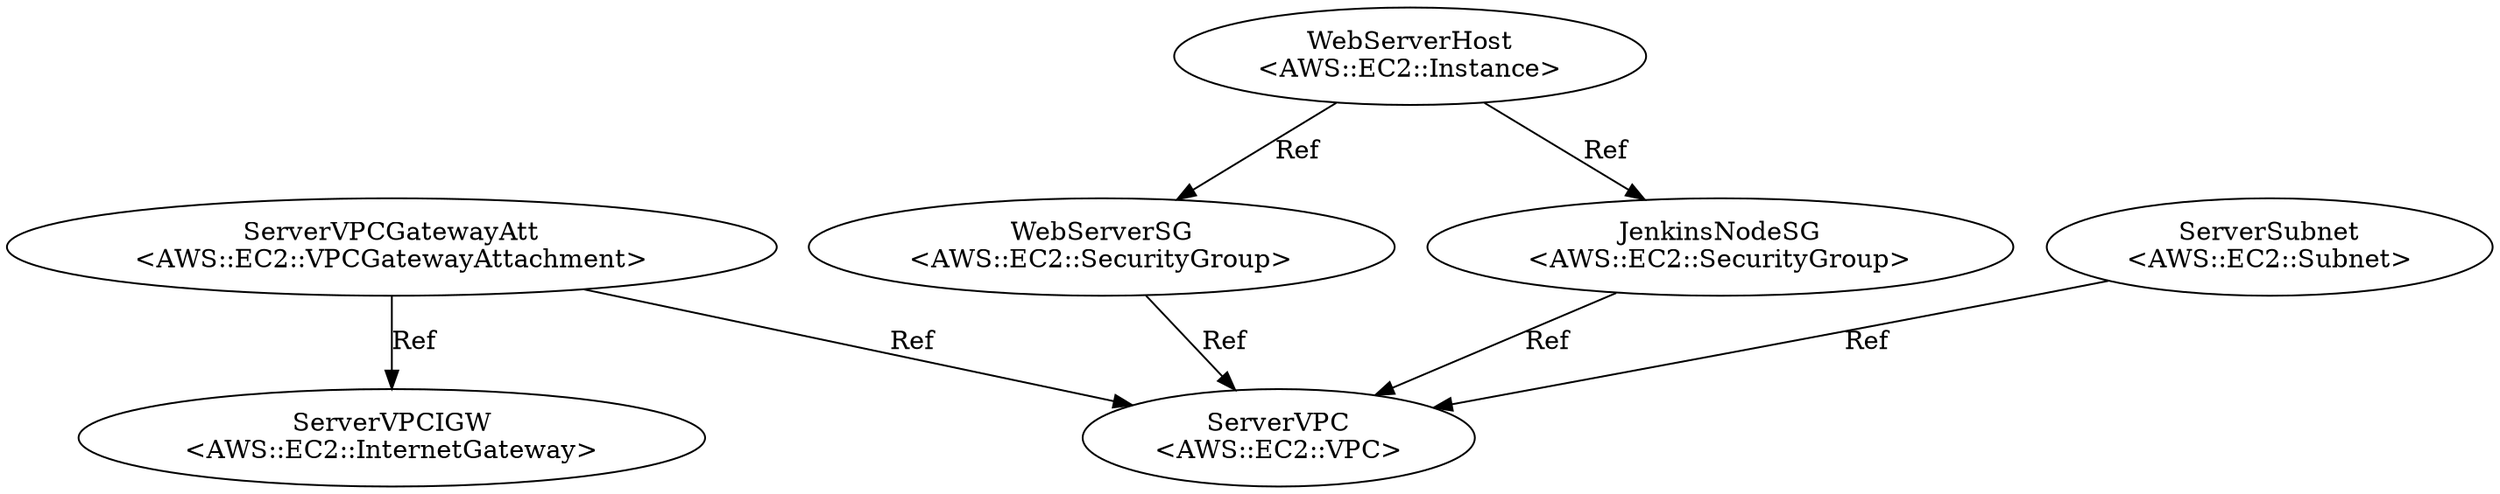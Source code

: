 digraph "template" {
ServerVPC [color=black, label="ServerVPC\n<AWS::EC2::VPC>", shape=ellipse, type=Resource];
ServerSubnet [color=black, label="ServerSubnet\n<AWS::EC2::Subnet>", shape=ellipse, type=Resource];
ServerVPCIGW [color=black, label="ServerVPCIGW\n<AWS::EC2::InternetGateway>", shape=ellipse, type=Resource];
ServerVPCGatewayAtt [color=black, label="ServerVPCGatewayAtt\n<AWS::EC2::VPCGatewayAttachment>", shape=ellipse, type=Resource];
WebServerSG [color=black, label="WebServerSG\n<AWS::EC2::SecurityGroup>", shape=ellipse, type=Resource];
JenkinsNodeSG [color=black, label="JenkinsNodeSG\n<AWS::EC2::SecurityGroup>", shape=ellipse, type=Resource];
WebServerHost [color=black, label="WebServerHost\n<AWS::EC2::Instance>", shape=ellipse, type=Resource];
ServerSubnet -> ServerVPC  [color=black, key=0, label=Ref, source_paths="['Properties', 'VpcId']"];
ServerVPCGatewayAtt -> ServerVPC  [color=black, key=0, label=Ref, source_paths="['Properties', 'VpcId']"];
ServerVPCGatewayAtt -> ServerVPCIGW  [color=black, key=0, label=Ref, source_paths="['Properties', 'InternetGatewayId']"];
WebServerSG -> ServerVPC  [color=black, key=0, label=Ref, source_paths="['Properties', 'VpcId']"];
JenkinsNodeSG -> ServerVPC  [color=black, key=0, label=Ref, source_paths="['Properties', 'VpcId']"];
WebServerHost -> WebServerSG  [color=black, key=0, label=Ref, source_paths="['Properties', 'SecurityGroupIds', 0]"];
WebServerHost -> JenkinsNodeSG  [color=black, key=0, label=Ref, source_paths="['Properties', 'SecurityGroupIds', 1]"];
}
